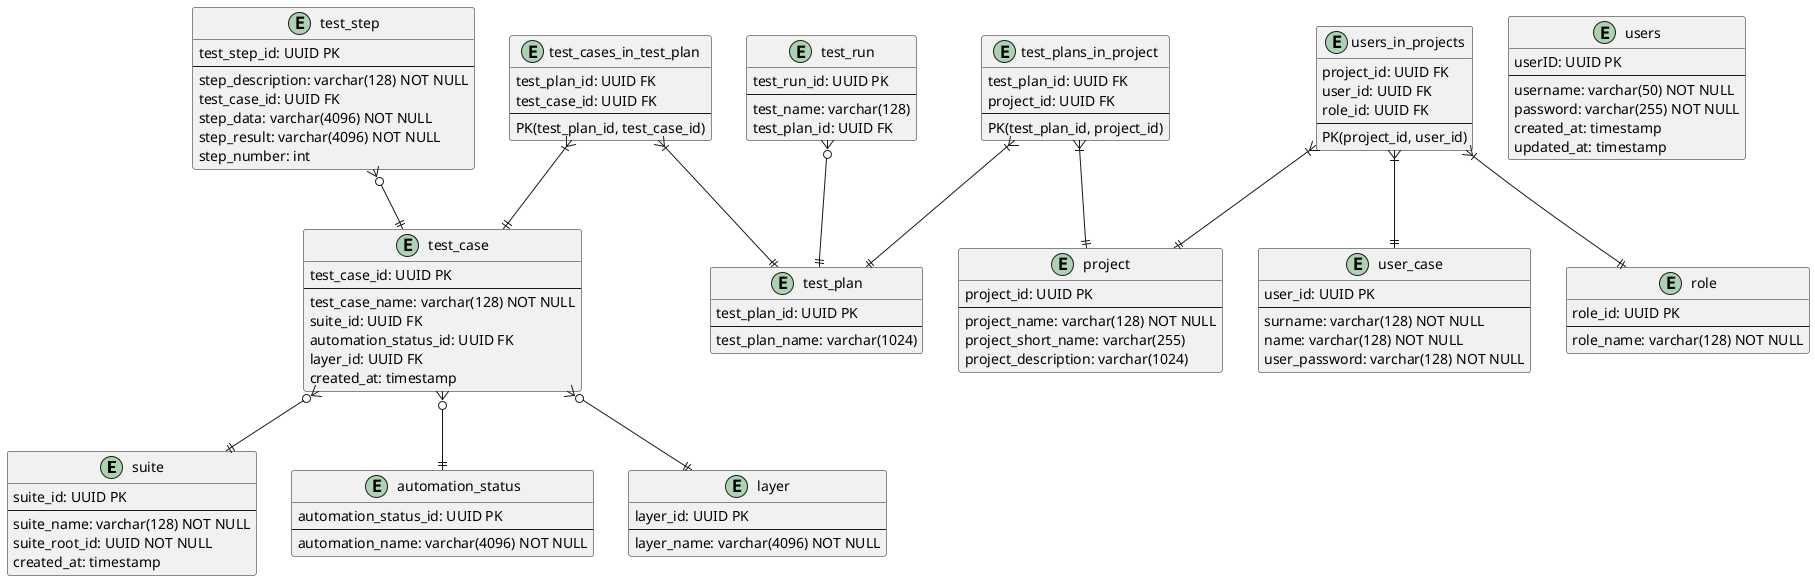 @startuml
entity "suite" as suite {
  suite_id: UUID PK
  --
  suite_name: varchar(128) NOT NULL
  suite_root_id: UUID NOT NULL
  created_at: timestamp
}

entity "test_case" as test_case {
  test_case_id: UUID PK
  --
  test_case_name: varchar(128) NOT NULL
  suite_id: UUID FK
  automation_status_id: UUID FK
  layer_id: UUID FK
  created_at: timestamp
}

entity "test_step" as test_step {
  test_step_id: UUID PK
  --
  step_description: varchar(128) NOT NULL
  test_case_id: UUID FK
  step_data: varchar(4096) NOT NULL
  step_result: varchar(4096) NOT NULL
  step_number: int
}

entity "automation_status" as automation_status {
  automation_status_id: UUID PK
  --
  automation_name: varchar(4096) NOT NULL
}

entity "layer" as layer {
  layer_id: UUID PK
  --
  layer_name: varchar(4096) NOT NULL
}

entity "project" as project {
  project_id: UUID PK
  --
  project_name: varchar(128) NOT NULL
  project_short_name: varchar(255)
  project_description: varchar(1024)
}

entity "test_plan" as test_plan {
  test_plan_id: UUID PK
  --
  test_plan_name: varchar(1024)
}

entity "test_run" as test_run {
  test_run_id: UUID PK
  --
  test_name: varchar(128)
  test_plan_id: UUID FK
}

entity "test_cases_in_test_plan" as test_cases_in_test_plan {
  test_plan_id: UUID FK
  test_case_id: UUID FK
  --
  PK(test_plan_id, test_case_id)
}

entity "test_plans_in_project" as test_plans_in_project {
  test_plan_id: UUID FK
  project_id: UUID FK
  --
  PK(test_plan_id, project_id)
}

entity "user_case" as user_case {
  user_id: UUID PK
  --
  surname: varchar(128) NOT NULL
  name: varchar(128) NOT NULL
  user_password: varchar(128) NOT NULL
}

entity "role" as role {
  role_id: UUID PK
  --
  role_name: varchar(128) NOT NULL
}

entity "users_in_projects" as users_in_projects {
  project_id: UUID FK
  user_id: UUID FK
  role_id: UUID FK
  --
  PK(project_id, user_id)
}

entity "users" as users {
  userID: UUID PK
  --
  username: varchar(50) NOT NULL
  password: varchar(255) NOT NULL
  created_at: timestamp
  updated_at: timestamp
}

' ====== Relationships ======

test_case }o--|| suite
test_case }o--|| automation_status
test_case }o--|| layer

test_step }o--|| test_case

test_cases_in_test_plan }|--|| test_case
test_cases_in_test_plan }|--|| test_plan

test_run }o--|| test_plan

test_plans_in_project }|--|| project
test_plans_in_project }|--|| test_plan

users_in_projects }|--|| user_case
users_in_projects }|--|| role
users_in_projects }|--|| project
@enduml